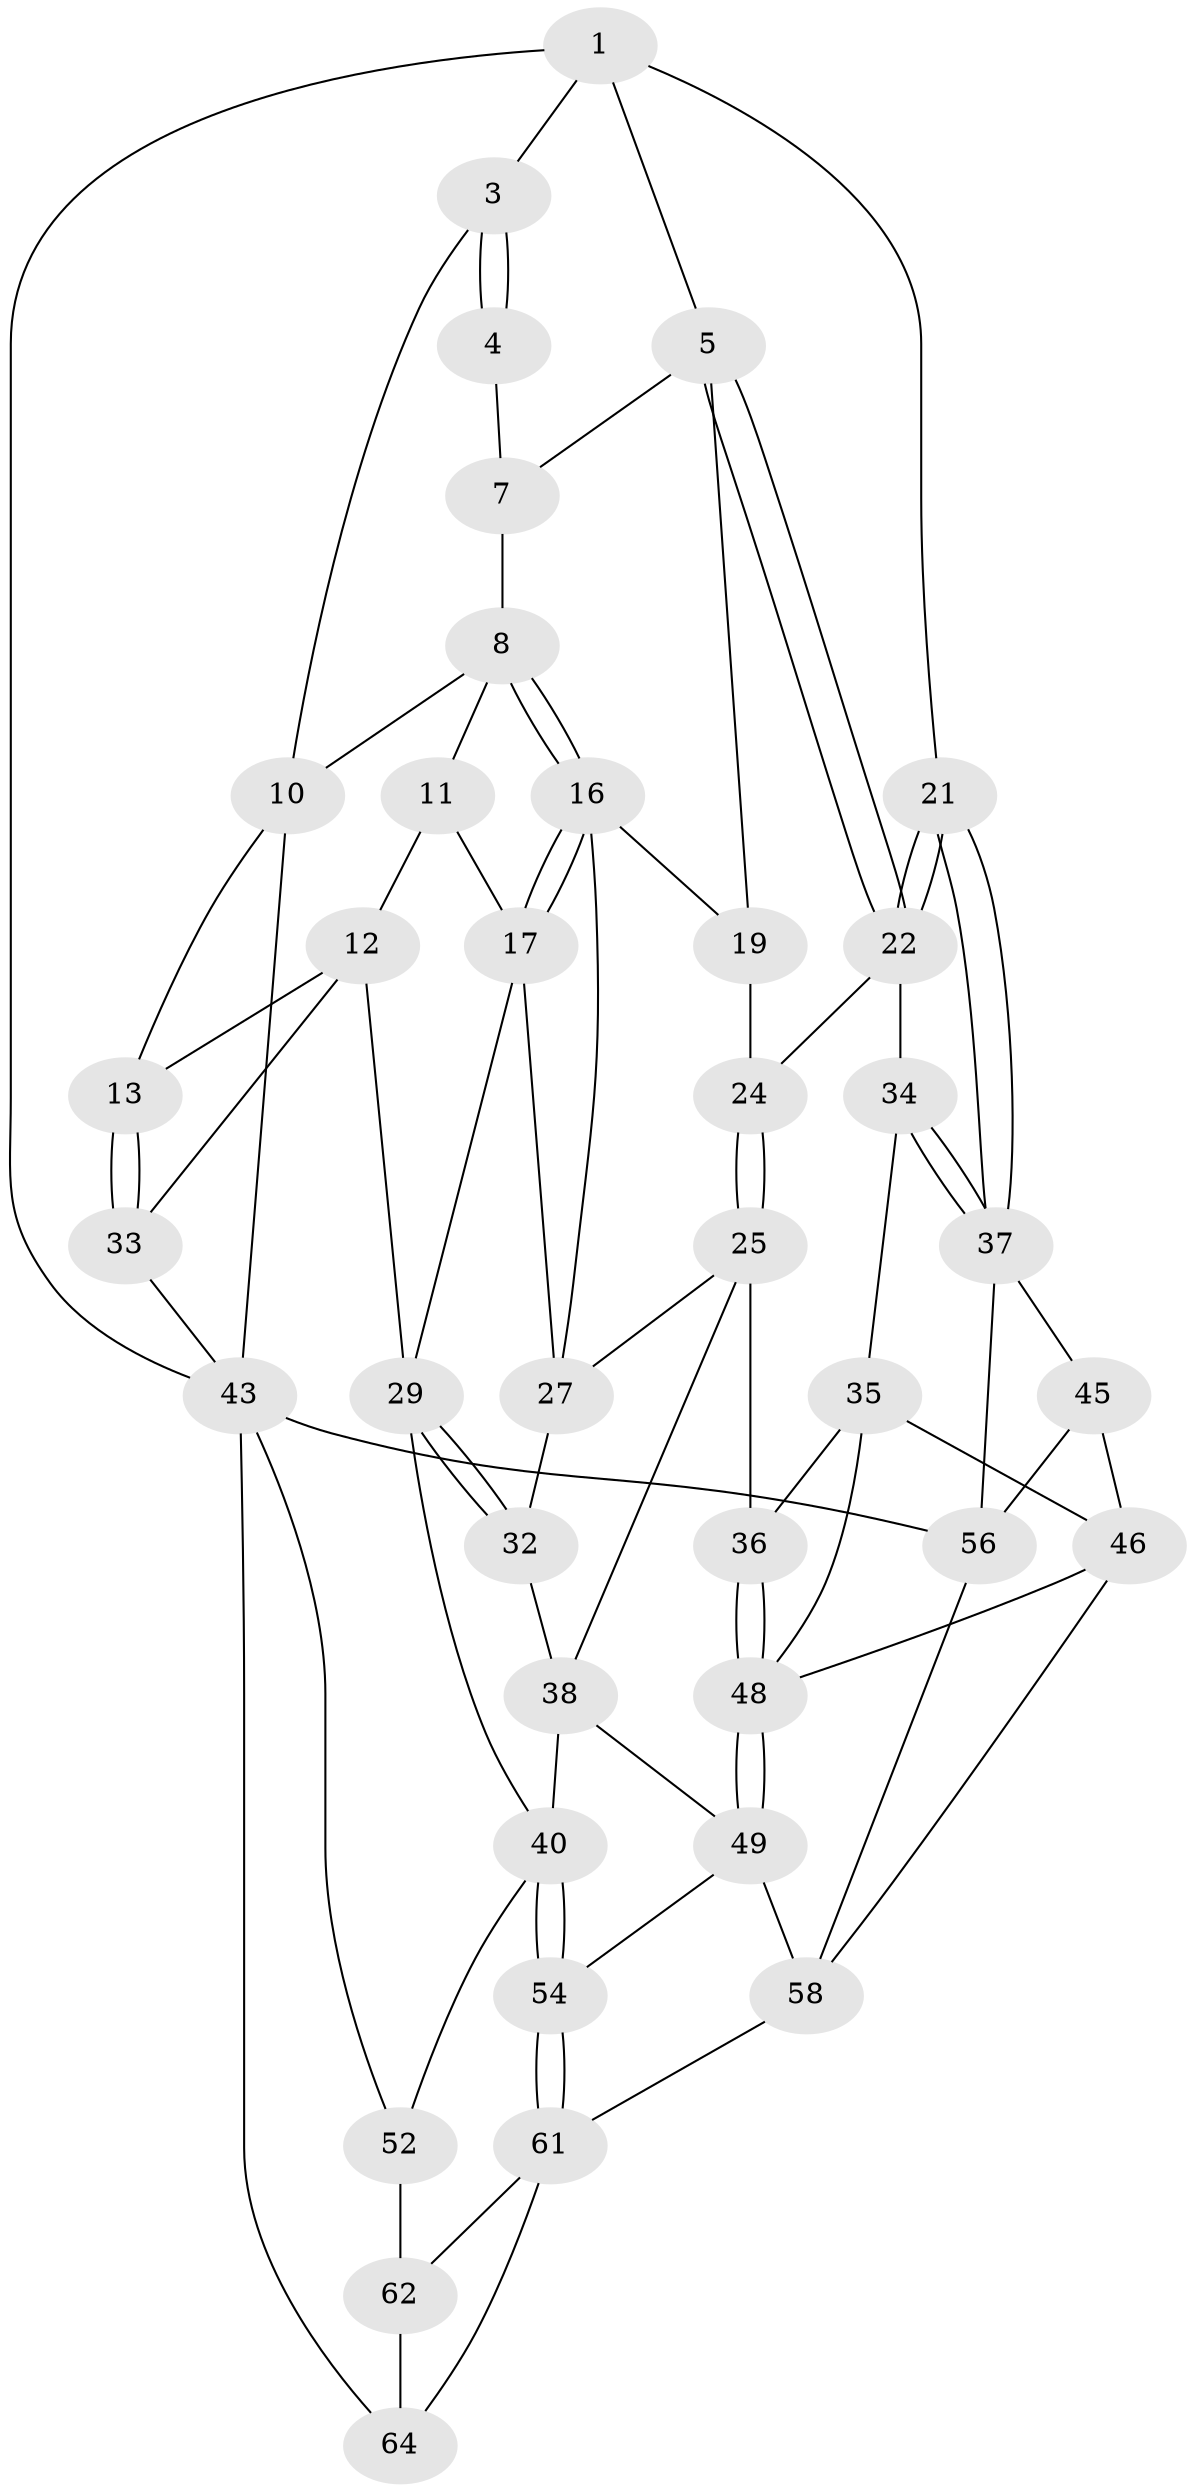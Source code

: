 // original degree distribution, {3: 0.03076923076923077, 5: 0.46153846153846156, 4: 0.27692307692307694, 6: 0.23076923076923078}
// Generated by graph-tools (version 1.1) at 2025/11/02/27/25 16:11:56]
// undirected, 39 vertices, 84 edges
graph export_dot {
graph [start="1"]
  node [color=gray90,style=filled];
  1 [pos="+1+0",super="+2"];
  3 [pos="+0+0"];
  4 [pos="+0.3763107950268144+0"];
  5 [pos="+0.7520881933856389+0.2609218488407749",super="+6"];
  7 [pos="+0.3807182356514673+0.007701880307539658"];
  8 [pos="+0.2791284663560871+0.18856352560414275",super="+9"];
  10 [pos="+0.13462174562321796+0.22703543761650485",super="+15"];
  11 [pos="+0.12427486495255327+0.4549424749388182"];
  12 [pos="+0.007789838301050764+0.4729602930662923",super="+31"];
  13 [pos="+0+0.4718891197949432",super="+14"];
  16 [pos="+0.3087664621327935+0.27814206206523273",super="+20"];
  17 [pos="+0.31586758156597816+0.45258753634639415",super="+18"];
  19 [pos="+0.680772200400516+0.3034646194888988"];
  21 [pos="+1+0.5001339183789218"];
  22 [pos="+0.9450443537478334+0.4000545513798579",super="+23"];
  24 [pos="+0.7394816104147207+0.44373797813404686"];
  25 [pos="+0.6949839042946853+0.6284961231562206",super="+26"];
  27 [pos="+0.5886046270227446+0.473463167681128",super="+28"];
  29 [pos="+0.2802750150542342+0.5311864717803899",super="+30"];
  32 [pos="+0.44771338702340563+0.5864109407773962"];
  33 [pos="+0.06203778313518414+0.691034497024254",super="+42"];
  34 [pos="+0.8056966827250276+0.6086112714859335"];
  35 [pos="+0.798411481905851+0.6167541997378497",super="+47"];
  36 [pos="+0.7032363225187352+0.6300154717728187"];
  37 [pos="+1+0.5868698355064166",super="+44"];
  38 [pos="+0.5741114122270394+0.7025971084854344",super="+39"];
  40 [pos="+0.34897545398418656+0.7609637136787228",super="+41"];
  43 [pos="+0+1",super="+55"];
  45 [pos="+0.9977113279924652+0.7568541106420338"];
  46 [pos="+0.9715880993554675+0.764411978631476",super="+57"];
  48 [pos="+0.7410297240970808+0.8017740304560221",super="+51"];
  49 [pos="+0.6894479552368526+0.8404178770854112",super="+50"];
  52 [pos="+0.23141614849463932+0.8846189216216294",super="+53"];
  54 [pos="+0.5303754778006811+0.8099966308405757"];
  56 [pos="+1+1",super="+60"];
  58 [pos="+0.8681237523108029+0.9236130428156535",super="+59"];
  61 [pos="+0.5224924342108261+0.8401978982437951",super="+63"];
  62 [pos="+0.4973330208865727+0.8933219038953714",super="+65"];
  64 [pos="+0.7339512625402589+1"];
  1 -- 5;
  1 -- 3;
  1 -- 43;
  1 -- 21;
  3 -- 4;
  3 -- 4;
  3 -- 10 [weight=2];
  4 -- 7;
  5 -- 22;
  5 -- 22;
  5 -- 19;
  5 -- 7;
  7 -- 8;
  8 -- 16;
  8 -- 16;
  8 -- 10;
  8 -- 11;
  10 -- 43;
  10 -- 13;
  11 -- 12;
  11 -- 17;
  12 -- 13;
  12 -- 33;
  12 -- 29;
  13 -- 33 [weight=2];
  13 -- 33;
  16 -- 17;
  16 -- 17;
  16 -- 19;
  16 -- 27;
  17 -- 27;
  17 -- 29;
  19 -- 24;
  21 -- 22;
  21 -- 22;
  21 -- 37;
  21 -- 37;
  22 -- 24;
  22 -- 34;
  24 -- 25;
  24 -- 25;
  25 -- 36;
  25 -- 27;
  25 -- 38;
  27 -- 32;
  29 -- 32;
  29 -- 32;
  29 -- 40;
  32 -- 38;
  33 -- 43;
  34 -- 35;
  34 -- 37;
  34 -- 37;
  35 -- 36;
  35 -- 46;
  35 -- 48;
  36 -- 48;
  36 -- 48;
  37 -- 56;
  37 -- 45;
  38 -- 49;
  38 -- 40;
  40 -- 54;
  40 -- 54;
  40 -- 52;
  43 -- 56;
  43 -- 64;
  43 -- 52;
  45 -- 46;
  45 -- 56;
  46 -- 48;
  46 -- 58;
  48 -- 49;
  48 -- 49;
  49 -- 54;
  49 -- 58;
  52 -- 62 [weight=2];
  54 -- 61;
  54 -- 61;
  56 -- 58;
  58 -- 61;
  61 -- 62;
  61 -- 64;
  62 -- 64;
}
